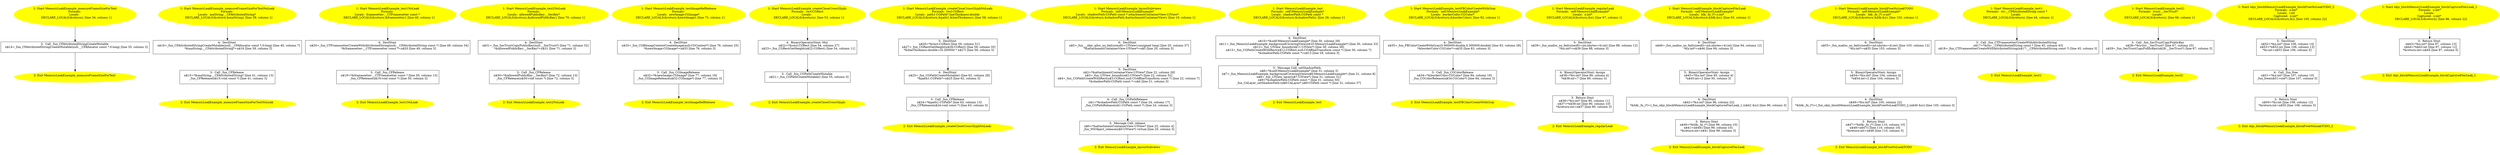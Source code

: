 /* @generated */
digraph iCFG {
"measureFrameSizeForText#MemoryLeakExample#class.f59bd9e59cef3fd16475487a380b3804_1" [label="1: Start MemoryLeakExample_measureFrameSizeForText\nFormals: \nLocals:  \n   DECLARE_LOCALS(&return); [line 34, column 1]\n " color=yellow style=filled]
	

	 "measureFrameSizeForText#MemoryLeakExample#class.f59bd9e59cef3fd16475487a380b3804_1" -> "measureFrameSizeForText#MemoryLeakExample#class.f59bd9e59cef3fd16475487a380b3804_3" ;
"measureFrameSizeForText#MemoryLeakExample#class.f59bd9e59cef3fd16475487a380b3804_2" [label="2: Exit MemoryLeakExample_measureFrameSizeForText \n  " color=yellow style=filled]
	

"measureFrameSizeForText#MemoryLeakExample#class.f59bd9e59cef3fd16475487a380b3804_3" [label="3:  Call _fun_CFAttributedStringCreateMutable \n   n$14=_fun_CFAttributedStringCreateMutable(null:__CFAllocator const *,0:long) [line 35, column 3]\n " shape="box"]
	

	 "measureFrameSizeForText#MemoryLeakExample#class.f59bd9e59cef3fd16475487a380b3804_3" -> "measureFrameSizeForText#MemoryLeakExample#class.f59bd9e59cef3fd16475487a380b3804_2" ;
"measureFrameSizeForTextNoLeak#MemoryLeakExample#class.9443bec011166230e1709abbe3c930d4_1" [label="1: Start MemoryLeakExample_measureFrameSizeForTextNoLeak\nFormals: \nLocals:  maString:__CFAttributedString* \n   DECLARE_LOCALS(&return,&maString); [line 38, column 1]\n " color=yellow style=filled]
	

	 "measureFrameSizeForTextNoLeak#MemoryLeakExample#class.9443bec011166230e1709abbe3c930d4_1" -> "measureFrameSizeForTextNoLeak#MemoryLeakExample#class.9443bec011166230e1709abbe3c930d4_4" ;
"measureFrameSizeForTextNoLeak#MemoryLeakExample#class.9443bec011166230e1709abbe3c930d4_2" [label="2: Exit MemoryLeakExample_measureFrameSizeForTextNoLeak \n  " color=yellow style=filled]
	

"measureFrameSizeForTextNoLeak#MemoryLeakExample#class.9443bec011166230e1709abbe3c930d4_3" [label="3:  Call _fun_CFRelease \n   n$15=*&maString:__CFAttributedString* [line 41, column 13]\n  _fun_CFRelease(n$15:void const *) [line 41, column 3]\n " shape="box"]
	

	 "measureFrameSizeForTextNoLeak#MemoryLeakExample#class.9443bec011166230e1709abbe3c930d4_3" -> "measureFrameSizeForTextNoLeak#MemoryLeakExample#class.9443bec011166230e1709abbe3c930d4_2" ;
"measureFrameSizeForTextNoLeak#MemoryLeakExample#class.9443bec011166230e1709abbe3c930d4_4" [label="4:  DeclStmt \n   n$16=_fun_CFAttributedStringCreateMutable(null:__CFAllocator const *,0:long) [line 40, column 7]\n  *&maString:__CFAttributedString*=n$16 [line 39, column 3]\n " shape="box"]
	

	 "measureFrameSizeForTextNoLeak#MemoryLeakExample#class.9443bec011166230e1709abbe3c930d4_4" -> "measureFrameSizeForTextNoLeak#MemoryLeakExample#class.9443bec011166230e1709abbe3c930d4_3" ;
"test1NoLeak#MemoryLeakExample#class.7e0d9640dbd86a21622e801793707bd9_1" [label="1: Start MemoryLeakExample_test1NoLeak\nFormals: \nLocals:  framesetter:__CTFramesetter const * \n   DECLARE_LOCALS(&return,&framesetter); [line 48, column 1]\n " color=yellow style=filled]
	

	 "test1NoLeak#MemoryLeakExample#class.7e0d9640dbd86a21622e801793707bd9_1" -> "test1NoLeak#MemoryLeakExample#class.7e0d9640dbd86a21622e801793707bd9_4" ;
"test1NoLeak#MemoryLeakExample#class.7e0d9640dbd86a21622e801793707bd9_2" [label="2: Exit MemoryLeakExample_test1NoLeak \n  " color=yellow style=filled]
	

"test1NoLeak#MemoryLeakExample#class.7e0d9640dbd86a21622e801793707bd9_3" [label="3:  Call _fun_CFRelease \n   n$19=*&framesetter:__CTFramesetter const * [line 50, column 13]\n  _fun_CFRelease(n$19:void const *) [line 50, column 3]\n " shape="box"]
	

	 "test1NoLeak#MemoryLeakExample#class.7e0d9640dbd86a21622e801793707bd9_3" -> "test1NoLeak#MemoryLeakExample#class.7e0d9640dbd86a21622e801793707bd9_2" ;
"test1NoLeak#MemoryLeakExample#class.7e0d9640dbd86a21622e801793707bd9_4" [label="4:  DeclStmt \n   n$20=_fun_CTFramesetterCreateWithAttributedString(null:__CFAttributedString const *) [line 49, column 34]\n  *&framesetter:__CTFramesetter const *=n$20 [line 49, column 3]\n " shape="box"]
	

	 "test1NoLeak#MemoryLeakExample#class.7e0d9640dbd86a21622e801793707bd9_4" -> "test1NoLeak#MemoryLeakExample#class.7e0d9640dbd86a21622e801793707bd9_3" ;
"test2NoLeak#MemoryLeakExample#class.69cf0c35f7df26deefa723cac655894d_1" [label="1: Start MemoryLeakExample_test2NoLeak\nFormals: \nLocals:  allowedPublicKey:__SecKey* \n   DECLARE_LOCALS(&return,&allowedPublicKey); [line 70, column 1]\n " color=yellow style=filled]
	

	 "test2NoLeak#MemoryLeakExample#class.69cf0c35f7df26deefa723cac655894d_1" -> "test2NoLeak#MemoryLeakExample#class.69cf0c35f7df26deefa723cac655894d_4" ;
"test2NoLeak#MemoryLeakExample#class.69cf0c35f7df26deefa723cac655894d_2" [label="2: Exit MemoryLeakExample_test2NoLeak \n  " color=yellow style=filled]
	

"test2NoLeak#MemoryLeakExample#class.69cf0c35f7df26deefa723cac655894d_3" [label="3:  Call _fun_CFRelease \n   n$30=*&allowedPublicKey:__SecKey* [line 72, column 13]\n  _fun_CFRelease(n$30:void const *) [line 72, column 3]\n " shape="box"]
	

	 "test2NoLeak#MemoryLeakExample#class.69cf0c35f7df26deefa723cac655894d_3" -> "test2NoLeak#MemoryLeakExample#class.69cf0c35f7df26deefa723cac655894d_2" ;
"test2NoLeak#MemoryLeakExample#class.69cf0c35f7df26deefa723cac655894d_4" [label="4:  DeclStmt \n   n$31=_fun_SecTrustCopyPublicKey(null:__SecTrust*) [line 71, column 32]\n  *&allowedPublicKey:__SecKey*=n$31 [line 71, column 3]\n " shape="box"]
	

	 "test2NoLeak#MemoryLeakExample#class.69cf0c35f7df26deefa723cac655894d_4" -> "test2NoLeak#MemoryLeakExample#class.69cf0c35f7df26deefa723cac655894d_3" ;
"testImageRefRelease#MemoryLeakExample#class.fa3cf5eac6a14b14c5050c7d62d2a79f_1" [label="1: Start MemoryLeakExample_testImageRefRelease\nFormals: \nLocals:  newImage:CGImage* \n   DECLARE_LOCALS(&return,&newImage); [line 75, column 1]\n " color=yellow style=filled]
	

	 "testImageRefRelease#MemoryLeakExample#class.fa3cf5eac6a14b14c5050c7d62d2a79f_1" -> "testImageRefRelease#MemoryLeakExample#class.fa3cf5eac6a14b14c5050c7d62d2a79f_4" ;
"testImageRefRelease#MemoryLeakExample#class.fa3cf5eac6a14b14c5050c7d62d2a79f_2" [label="2: Exit MemoryLeakExample_testImageRefRelease \n  " color=yellow style=filled]
	

"testImageRefRelease#MemoryLeakExample#class.fa3cf5eac6a14b14c5050c7d62d2a79f_3" [label="3:  Call _fun_CGImageRelease \n   n$32=*&newImage:CGImage* [line 77, column 18]\n  _fun_CGImageRelease(n$32:CGImage*) [line 77, column 3]\n " shape="box"]
	

	 "testImageRefRelease#MemoryLeakExample#class.fa3cf5eac6a14b14c5050c7d62d2a79f_3" -> "testImageRefRelease#MemoryLeakExample#class.fa3cf5eac6a14b14c5050c7d62d2a79f_2" ;
"testImageRefRelease#MemoryLeakExample#class.fa3cf5eac6a14b14c5050c7d62d2a79f_4" [label="4:  DeclStmt \n   n$33=_fun_CGBitmapContextCreateImage(null:CGContext*) [line 76, column 25]\n  *&newImage:CGImage*=n$33 [line 76, column 3]\n " shape="box"]
	

	 "testImageRefRelease#MemoryLeakExample#class.fa3cf5eac6a14b14c5050c7d62d2a79f_4" -> "testImageRefRelease#MemoryLeakExample#class.fa3cf5eac6a14b14c5050c7d62d2a79f_3" ;
"createCloseCrossGlyph:#MemoryLeakExample#class.b78475cbe035b221b50538a8aad3c9cf_1" [label="1: Start MemoryLeakExample_createCloseCrossGlyph:\nFormals:  rect:CGRect\nLocals:  \n   DECLARE_LOCALS(&return); [line 53, column 1]\n " color=yellow style=filled]
	

	 "createCloseCrossGlyph:#MemoryLeakExample#class.b78475cbe035b221b50538a8aad3c9cf_1" -> "createCloseCrossGlyph:#MemoryLeakExample#class.b78475cbe035b221b50538a8aad3c9cf_4" ;
"createCloseCrossGlyph:#MemoryLeakExample#class.b78475cbe035b221b50538a8aad3c9cf_2" [label="2: Exit MemoryLeakExample_createCloseCrossGlyph: \n  " color=yellow style=filled]
	

"createCloseCrossGlyph:#MemoryLeakExample#class.b78475cbe035b221b50538a8aad3c9cf_3" [label="3:  Call _fun_CGPathCreateMutable \n   n$21=_fun_CGPathCreateMutable() [line 55, column 3]\n " shape="box"]
	

	 "createCloseCrossGlyph:#MemoryLeakExample#class.b78475cbe035b221b50538a8aad3c9cf_3" -> "createCloseCrossGlyph:#MemoryLeakExample#class.b78475cbe035b221b50538a8aad3c9cf_2" ;
"createCloseCrossGlyph:#MemoryLeakExample#class.b78475cbe035b221b50538a8aad3c9cf_4" [label="4:  BinaryOperatorStmt: Mul \n   n$22=*&rect:CGRect [line 54, column 27]\n  n$23=_fun_CGRectGetHeight(n$22:CGRect) [line 54, column 11]\n " shape="box"]
	

	 "createCloseCrossGlyph:#MemoryLeakExample#class.b78475cbe035b221b50538a8aad3c9cf_4" -> "createCloseCrossGlyph:#MemoryLeakExample#class.b78475cbe035b221b50538a8aad3c9cf_3" ;
"createCloseCrossGlyphNoLeak:#MemoryLeakExample#class.0954bcd442044fd9788af38303a3790b_1" [label="1: Start MemoryLeakExample_createCloseCrossGlyphNoLeak:\nFormals:  rect:CGRect\nLocals:  path1:CGPath* lineThickness:double \n   DECLARE_LOCALS(&return,&path1,&lineThickness); [line 58, column 1]\n " color=yellow style=filled]
	

	 "createCloseCrossGlyphNoLeak:#MemoryLeakExample#class.0954bcd442044fd9788af38303a3790b_1" -> "createCloseCrossGlyphNoLeak:#MemoryLeakExample#class.0954bcd442044fd9788af38303a3790b_5" ;
"createCloseCrossGlyphNoLeak:#MemoryLeakExample#class.0954bcd442044fd9788af38303a3790b_2" [label="2: Exit MemoryLeakExample_createCloseCrossGlyphNoLeak: \n  " color=yellow style=filled]
	

"createCloseCrossGlyphNoLeak:#MemoryLeakExample#class.0954bcd442044fd9788af38303a3790b_3" [label="3:  Call _fun_CFRelease \n   n$24=*&path1:CGPath* [line 63, column 13]\n  _fun_CFRelease(n$24:void const *) [line 63, column 3]\n " shape="box"]
	

	 "createCloseCrossGlyphNoLeak:#MemoryLeakExample#class.0954bcd442044fd9788af38303a3790b_3" -> "createCloseCrossGlyphNoLeak:#MemoryLeakExample#class.0954bcd442044fd9788af38303a3790b_2" ;
"createCloseCrossGlyphNoLeak:#MemoryLeakExample#class.0954bcd442044fd9788af38303a3790b_4" [label="4:  DeclStmt \n   n$25=_fun_CGPathCreateMutable() [line 62, column 28]\n  *&path1:CGPath*=n$25 [line 62, column 3]\n " shape="box"]
	

	 "createCloseCrossGlyphNoLeak:#MemoryLeakExample#class.0954bcd442044fd9788af38303a3790b_4" -> "createCloseCrossGlyphNoLeak:#MemoryLeakExample#class.0954bcd442044fd9788af38303a3790b_3" ;
"createCloseCrossGlyphNoLeak:#MemoryLeakExample#class.0954bcd442044fd9788af38303a3790b_5" [label="5:  DeclStmt \n   n$26=*&rect:CGRect [line 59, column 51]\n  n$27=_fun_CGRectGetHeight(n$26:CGRect) [line 59, column 35]\n  *&lineThickness:double=(0.200000 * n$27) [line 59, column 3]\n " shape="box"]
	

	 "createCloseCrossGlyphNoLeak:#MemoryLeakExample#class.0954bcd442044fd9788af38303a3790b_5" -> "createCloseCrossGlyphNoLeak:#MemoryLeakExample#class.0954bcd442044fd9788af38303a3790b_4" ;
"layoutSubviews#MemoryLeakExample#instance.2b3151f18431bcdbc08267ea4ff96f53_1" [label="1: Start MemoryLeakExample_layoutSubviews\nFormals:  self:MemoryLeakExample*\nLocals:  shadowPath:CGPath const * attachmentContainerView:UIView* \n   DECLARE_LOCALS(&return,&shadowPath,&attachmentContainerView); [line 19, column 1]\n " color=yellow style=filled]
	

	 "layoutSubviews#MemoryLeakExample#instance.2b3151f18431bcdbc08267ea4ff96f53_1" -> "layoutSubviews#MemoryLeakExample#instance.2b3151f18431bcdbc08267ea4ff96f53_6" ;
"layoutSubviews#MemoryLeakExample#instance.2b3151f18431bcdbc08267ea4ff96f53_2" [label="2: Exit MemoryLeakExample_layoutSubviews \n  " color=yellow style=filled]
	

"layoutSubviews#MemoryLeakExample#instance.2b3151f18431bcdbc08267ea4ff96f53_3" [label="3:  Message Call: release \n   n$0=*&attachmentContainerView:UIView* [line 25, column 4]\n  _fun_NSObject_release(n$0:UIView*) virtual [line 25, column 3]\n " shape="box"]
	

	 "layoutSubviews#MemoryLeakExample#instance.2b3151f18431bcdbc08267ea4ff96f53_3" -> "layoutSubviews#MemoryLeakExample#instance.2b3151f18431bcdbc08267ea4ff96f53_2" ;
"layoutSubviews#MemoryLeakExample#instance.2b3151f18431bcdbc08267ea4ff96f53_4" [label="4:  Call _fun_CGPathRelease \n   n$1=*&shadowPath:CGPath const * [line 24, column 17]\n  _fun_CGPathRelease(n$1:CGPath const *) [line 24, column 3]\n " shape="box"]
	

	 "layoutSubviews#MemoryLeakExample#instance.2b3151f18431bcdbc08267ea4ff96f53_4" -> "layoutSubviews#MemoryLeakExample#instance.2b3151f18431bcdbc08267ea4ff96f53_3" ;
"layoutSubviews#MemoryLeakExample#instance.2b3151f18431bcdbc08267ea4ff96f53_5" [label="5:  DeclStmt \n   n$2=*&attachmentContainerView:UIView* [line 22, column 28]\n  n$3=_fun_UIView_bounds(n$2:UIView*) [line 22, column 52]\n  n$4=_fun_CGPathCreateWithRect(n$3:CGRect,null:CGAffineTransform const *) [line 22, column 7]\n  *&shadowPath:CGPath const *=n$4 [line 21, column 3]\n " shape="box"]
	

	 "layoutSubviews#MemoryLeakExample#instance.2b3151f18431bcdbc08267ea4ff96f53_5" -> "layoutSubviews#MemoryLeakExample#instance.2b3151f18431bcdbc08267ea4ff96f53_4" ;
"layoutSubviews#MemoryLeakExample#instance.2b3151f18431bcdbc08267ea4ff96f53_6" [label="6:  DeclStmt \n   n$5=_fun___objc_alloc_no_fail(sizeof(t=UIView):unsigned long) [line 20, column 37]\n  *&attachmentContainerView:UIView*=n$5 [line 20, column 3]\n " shape="box"]
	

	 "layoutSubviews#MemoryLeakExample#instance.2b3151f18431bcdbc08267ea4ff96f53_6" -> "layoutSubviews#MemoryLeakExample#instance.2b3151f18431bcdbc08267ea4ff96f53_5" ;
"test#MemoryLeakExample#instance.cbb708bfe735ac5e5777524359299e00_1" [label="1: Start MemoryLeakExample_test\nFormals:  self:MemoryLeakExample*\nLocals:  shadowPath:CGPath const * \n   DECLARE_LOCALS(&return,&shadowPath); [line 28, column 1]\n " color=yellow style=filled]
	

	 "test#MemoryLeakExample#instance.cbb708bfe735ac5e5777524359299e00_1" -> "test#MemoryLeakExample#instance.cbb708bfe735ac5e5777524359299e00_4" ;
"test#MemoryLeakExample#instance.cbb708bfe735ac5e5777524359299e00_2" [label="2: Exit MemoryLeakExample_test \n  " color=yellow style=filled]
	

"test#MemoryLeakExample#instance.cbb708bfe735ac5e5777524359299e00_3" [label="3:  Message Call: setShadowPath: \n   n$6=*&self:MemoryLeakExample* [line 31, column 3]\n  n$7=_fun_MemoryLeakExample_backgroundCoveringView(n$6:MemoryLeakExample*) [line 31, column 8]\n  n$8=_fun_UIView_layer(n$7:UIView*) [line 31, column 31]\n  n$9=*&shadowPath:CGPath const * [line 31, column 50]\n  _fun_CALayer_setShadowPath:(n$8:CALayer*,n$9:CGPath const *) [line 31, column 37]\n " shape="box"]
	

	 "test#MemoryLeakExample#instance.cbb708bfe735ac5e5777524359299e00_3" -> "test#MemoryLeakExample#instance.cbb708bfe735ac5e5777524359299e00_2" ;
"test#MemoryLeakExample#instance.cbb708bfe735ac5e5777524359299e00_4" [label="4:  DeclStmt \n   n$10=*&self:MemoryLeakExample* [line 30, column 28]\n  n$11=_fun_MemoryLeakExample_backgroundCoveringView(n$10:MemoryLeakExample*) [line 30, column 33]\n  n$12=_fun_UIView_bounds(n$11:UIView*) [line 30, column 56]\n  n$13=_fun_CGPathCreateWithRect(n$12:CGRect,null:CGAffineTransform const *) [line 30, column 7]\n  *&shadowPath:CGPath const *=n$13 [line 29, column 3]\n " shape="box"]
	

	 "test#MemoryLeakExample#instance.cbb708bfe735ac5e5777524359299e00_4" -> "test#MemoryLeakExample#instance.cbb708bfe735ac5e5777524359299e00_3" ;
"testFBColorCreateWithGray#MemoryLeakExample#instance.4f74b525e11effa846f82d4205d48a4a_1" [label="1: Start MemoryLeakExample_testFBColorCreateWithGray\nFormals:  self:MemoryLeakExample*\nLocals:  borderColor:CGColor* \n   DECLARE_LOCALS(&return,&borderColor); [line 82, column 1]\n " color=yellow style=filled]
	

	 "testFBColorCreateWithGray#MemoryLeakExample#instance.4f74b525e11effa846f82d4205d48a4a_1" -> "testFBColorCreateWithGray#MemoryLeakExample#instance.4f74b525e11effa846f82d4205d48a4a_4" ;
"testFBColorCreateWithGray#MemoryLeakExample#instance.4f74b525e11effa846f82d4205d48a4a_2" [label="2: Exit MemoryLeakExample_testFBColorCreateWithGray \n  " color=yellow style=filled]
	

"testFBColorCreateWithGray#MemoryLeakExample#instance.4f74b525e11effa846f82d4205d48a4a_3" [label="3:  Call _fun_CGColorRelease \n   n$34=*&borderColor:CGColor* [line 84, column 18]\n  _fun_CGColorRelease(n$34:CGColor*) [line 84, column 3]\n " shape="box"]
	

	 "testFBColorCreateWithGray#MemoryLeakExample#instance.4f74b525e11effa846f82d4205d48a4a_3" -> "testFBColorCreateWithGray#MemoryLeakExample#instance.4f74b525e11effa846f82d4205d48a4a_2" ;
"testFBColorCreateWithGray#MemoryLeakExample#instance.4f74b525e11effa846f82d4205d48a4a_4" [label="4:  DeclStmt \n   n$35=_fun_FBColorCreateWithGray(0.000000:double,0.300000:double) [line 83, column 28]\n  *&borderColor:CGColor*=n$35 [line 83, column 3]\n " shape="box"]
	

	 "testFBColorCreateWithGray#MemoryLeakExample#instance.4f74b525e11effa846f82d4205d48a4a_4" -> "testFBColorCreateWithGray#MemoryLeakExample#instance.4f74b525e11effa846f82d4205d48a4a_3" ;
"regularLeak#MemoryLeakExample#instance.939a892cee505c3459f2d889292f218b_1" [label="1: Start MemoryLeakExample_regularLeak\nFormals:  self:MemoryLeakExample*\nLocals:  x:int* \n   DECLARE_LOCALS(&return,&x); [line 87, column 1]\n " color=yellow style=filled]
	

	 "regularLeak#MemoryLeakExample#instance.939a892cee505c3459f2d889292f218b_1" -> "regularLeak#MemoryLeakExample#instance.939a892cee505c3459f2d889292f218b_5" ;
"regularLeak#MemoryLeakExample#instance.939a892cee505c3459f2d889292f218b_2" [label="2: Exit MemoryLeakExample_regularLeak \n  " color=yellow style=filled]
	

"regularLeak#MemoryLeakExample#instance.939a892cee505c3459f2d889292f218b_3" [label="3:  Return Stmt \n   n$36=*&x:int* [line 90, column 11]\n  n$37=*n$36:int [line 90, column 10]\n  *&return:int=n$37 [line 90, column 3]\n " shape="box"]
	

	 "regularLeak#MemoryLeakExample#instance.939a892cee505c3459f2d889292f218b_3" -> "regularLeak#MemoryLeakExample#instance.939a892cee505c3459f2d889292f218b_2" ;
"regularLeak#MemoryLeakExample#instance.939a892cee505c3459f2d889292f218b_4" [label="4:  BinaryOperatorStmt: Assign \n   n$38=*&x:int* [line 89, column 4]\n  *n$38:int=7 [line 89, column 3]\n " shape="box"]
	

	 "regularLeak#MemoryLeakExample#instance.939a892cee505c3459f2d889292f218b_4" -> "regularLeak#MemoryLeakExample#instance.939a892cee505c3459f2d889292f218b_3" ;
"regularLeak#MemoryLeakExample#instance.939a892cee505c3459f2d889292f218b_5" [label="5:  DeclStmt \n   n$39=_fun_malloc_no_fail(sizeof(t=int;nbytes=4):int) [line 88, column 12]\n  *&x:int*=n$39 [line 88, column 3]\n " shape="box"]
	

	 "regularLeak#MemoryLeakExample#instance.939a892cee505c3459f2d889292f218b_5" -> "regularLeak#MemoryLeakExample#instance.939a892cee505c3459f2d889292f218b_4" ;
"blockCapturedVarLeak#MemoryLeakExample#instance.53bb018bc84d6a696dc756e20b5b3f52_1" [label="1: Start MemoryLeakExample_blockCapturedVarLeak\nFormals:  self:MemoryLeakExample*\nLocals:  blk:_fn_(*) x:int* \n   DECLARE_LOCALS(&return,&blk,&x); [line 93, column 1]\n " color=yellow style=filled]
	

	 "blockCapturedVarLeak#MemoryLeakExample#instance.53bb018bc84d6a696dc756e20b5b3f52_1" -> "blockCapturedVarLeak#MemoryLeakExample#instance.53bb018bc84d6a696dc756e20b5b3f52_6" ;
"blockCapturedVarLeak#MemoryLeakExample#instance.53bb018bc84d6a696dc756e20b5b3f52_2" [label="2: Exit MemoryLeakExample_blockCapturedVarLeak \n  " color=yellow style=filled]
	

"blockCapturedVarLeak#MemoryLeakExample#instance.53bb018bc84d6a696dc756e20b5b3f52_3" [label="3:  Return Stmt \n   n$40=*&blk:_fn_(*) [line 99, column 10]\n  n$41=n$40() [line 99, column 10]\n  *&return:int=n$41 [line 99, column 3]\n " shape="box"]
	

	 "blockCapturedVarLeak#MemoryLeakExample#instance.53bb018bc84d6a696dc756e20b5b3f52_3" -> "blockCapturedVarLeak#MemoryLeakExample#instance.53bb018bc84d6a696dc756e20b5b3f52_2" ;
"blockCapturedVarLeak#MemoryLeakExample#instance.53bb018bc84d6a696dc756e20b5b3f52_4" [label="4:  DeclStmt \n   n$42=*&x:int* [line 96, column 22]\n  *&blk:_fn_(*)=(_fun_objc_blockMemoryLeakExample_blockCapturedVarLeak_1,(n$42 &x)) [line 96, column 3]\n " shape="box"]
	

	 "blockCapturedVarLeak#MemoryLeakExample#instance.53bb018bc84d6a696dc756e20b5b3f52_4" -> "blockCapturedVarLeak#MemoryLeakExample#instance.53bb018bc84d6a696dc756e20b5b3f52_3" ;
"blockCapturedVarLeak#MemoryLeakExample#instance.53bb018bc84d6a696dc756e20b5b3f52_5" [label="5:  BinaryOperatorStmt: Assign \n   n$45=*&x:int* [line 95, column 4]\n  *n$45:int=2 [line 95, column 3]\n " shape="box"]
	

	 "blockCapturedVarLeak#MemoryLeakExample#instance.53bb018bc84d6a696dc756e20b5b3f52_5" -> "blockCapturedVarLeak#MemoryLeakExample#instance.53bb018bc84d6a696dc756e20b5b3f52_4" ;
"blockCapturedVarLeak#MemoryLeakExample#instance.53bb018bc84d6a696dc756e20b5b3f52_6" [label="6:  DeclStmt \n   n$46=_fun_malloc_no_fail(sizeof(t=int;nbytes=4):int) [line 94, column 12]\n  *&x:int*=n$46 [line 94, column 3]\n " shape="box"]
	

	 "blockCapturedVarLeak#MemoryLeakExample#instance.53bb018bc84d6a696dc756e20b5b3f52_6" -> "blockCapturedVarLeak#MemoryLeakExample#instance.53bb018bc84d6a696dc756e20b5b3f52_5" ;
"blockFreeNoLeakTODO#MemoryLeakExample#instance.745cca07ccdb517734d79c9d7a1eaed8_1" [label="1: Start MemoryLeakExample_blockFreeNoLeakTODO\nFormals:  self:MemoryLeakExample*\nLocals:  blk:_fn_(*) x:int* \n   DECLARE_LOCALS(&return,&blk,&x); [line 102, column 1]\n " color=yellow style=filled]
	

	 "blockFreeNoLeakTODO#MemoryLeakExample#instance.745cca07ccdb517734d79c9d7a1eaed8_1" -> "blockFreeNoLeakTODO#MemoryLeakExample#instance.745cca07ccdb517734d79c9d7a1eaed8_6" ;
"blockFreeNoLeakTODO#MemoryLeakExample#instance.745cca07ccdb517734d79c9d7a1eaed8_2" [label="2: Exit MemoryLeakExample_blockFreeNoLeakTODO \n  " color=yellow style=filled]
	

"blockFreeNoLeakTODO#MemoryLeakExample#instance.745cca07ccdb517734d79c9d7a1eaed8_3" [label="3:  Return Stmt \n   n$47=*&blk:_fn_(*) [line 110, column 10]\n  n$48=n$47() [line 110, column 10]\n  *&return:int=n$48 [line 110, column 3]\n " shape="box"]
	

	 "blockFreeNoLeakTODO#MemoryLeakExample#instance.745cca07ccdb517734d79c9d7a1eaed8_3" -> "blockFreeNoLeakTODO#MemoryLeakExample#instance.745cca07ccdb517734d79c9d7a1eaed8_2" ;
"blockFreeNoLeakTODO#MemoryLeakExample#instance.745cca07ccdb517734d79c9d7a1eaed8_4" [label="4:  DeclStmt \n   n$49=*&x:int* [line 105, column 22]\n  *&blk:_fn_(*)=(_fun_objc_blockMemoryLeakExample_blockFreeNoLeakTODO_2,(n$49 &x)) [line 105, column 3]\n " shape="box"]
	

	 "blockFreeNoLeakTODO#MemoryLeakExample#instance.745cca07ccdb517734d79c9d7a1eaed8_4" -> "blockFreeNoLeakTODO#MemoryLeakExample#instance.745cca07ccdb517734d79c9d7a1eaed8_3" ;
"blockFreeNoLeakTODO#MemoryLeakExample#instance.745cca07ccdb517734d79c9d7a1eaed8_5" [label="5:  BinaryOperatorStmt: Assign \n   n$54=*&x:int* [line 104, column 4]\n  *n$54:int=2 [line 104, column 3]\n " shape="box"]
	

	 "blockFreeNoLeakTODO#MemoryLeakExample#instance.745cca07ccdb517734d79c9d7a1eaed8_5" -> "blockFreeNoLeakTODO#MemoryLeakExample#instance.745cca07ccdb517734d79c9d7a1eaed8_4" ;
"blockFreeNoLeakTODO#MemoryLeakExample#instance.745cca07ccdb517734d79c9d7a1eaed8_6" [label="6:  DeclStmt \n   n$55=_fun_malloc_no_fail(sizeof(t=int;nbytes=4):int) [line 103, column 12]\n  *&x:int*=n$55 [line 103, column 3]\n " shape="box"]
	

	 "blockFreeNoLeakTODO#MemoryLeakExample#instance.745cca07ccdb517734d79c9d7a1eaed8_6" -> "blockFreeNoLeakTODO#MemoryLeakExample#instance.745cca07ccdb517734d79c9d7a1eaed8_5" ;
"test1:#MemoryLeakExample#class.6a178021c88203c49ec4a36c5d873685_1" [label="1: Start MemoryLeakExample_test1:\nFormals:  str:__CFAttributedString const *\nLocals:  \n   DECLARE_LOCALS(&return); [line 44, column 1]\n " color=yellow style=filled]
	

	 "test1:#MemoryLeakExample#class.6a178021c88203c49ec4a36c5d873685_1" -> "test1:#MemoryLeakExample#class.6a178021c88203c49ec4a36c5d873685_3" ;
"test1:#MemoryLeakExample#class.6a178021c88203c49ec4a36c5d873685_2" [label="2: Exit MemoryLeakExample_test1: \n  " color=yellow style=filled]
	

"test1:#MemoryLeakExample#class.6a178021c88203c49ec4a36c5d873685_3" [label="3:  Call _fun_CTFramesetterCreateWithAttributedString \n   n$17=*&str:__CFAttributedString const * [line 45, column 43]\n  n$18=_fun_CTFramesetterCreateWithAttributedString(n$17:__CFAttributedString const *) [line 45, column 3]\n " shape="box"]
	

	 "test1:#MemoryLeakExample#class.6a178021c88203c49ec4a36c5d873685_3" -> "test1:#MemoryLeakExample#class.6a178021c88203c49ec4a36c5d873685_2" ;
"test2:#MemoryLeakExample#class.4d854f1c80289cc8e5422233831af105_1" [label="1: Start MemoryLeakExample_test2:\nFormals:  trust:__SecTrust*\nLocals:  \n   DECLARE_LOCALS(&return); [line 66, column 1]\n " color=yellow style=filled]
	

	 "test2:#MemoryLeakExample#class.4d854f1c80289cc8e5422233831af105_1" -> "test2:#MemoryLeakExample#class.4d854f1c80289cc8e5422233831af105_3" ;
"test2:#MemoryLeakExample#class.4d854f1c80289cc8e5422233831af105_2" [label="2: Exit MemoryLeakExample_test2: \n  " color=yellow style=filled]
	

"test2:#MemoryLeakExample#class.4d854f1c80289cc8e5422233831af105_3" [label="3:  Call _fun_SecTrustCopyPublicKey \n   n$28=*&trust:__SecTrust* [line 67, column 25]\n  n$29=_fun_SecTrustCopyPublicKey(n$28:__SecTrust*) [line 67, column 3]\n " shape="box"]
	

	 "test2:#MemoryLeakExample#class.4d854f1c80289cc8e5422233831af105_3" -> "test2:#MemoryLeakExample#class.4d854f1c80289cc8e5422233831af105_2" ;
"objc_blockMemoryLeakExample_blockFreeNoLeakTODO_2.75d33bce4351c16a4939470302c57868_1" [label="1: Start objc_blockMemoryLeakExample_blockFreeNoLeakTODO_2\nFormals:  x:int*\nLocals:  i:int\nCaptured:  x:int* \n   DECLARE_LOCALS(&return,&i); [line 105, column 22]\n " color=yellow style=filled]
	

	 "objc_blockMemoryLeakExample_blockFreeNoLeakTODO_2.75d33bce4351c16a4939470302c57868_1" -> "objc_blockMemoryLeakExample_blockFreeNoLeakTODO_2.75d33bce4351c16a4939470302c57868_5" ;
"objc_blockMemoryLeakExample_blockFreeNoLeakTODO_2.75d33bce4351c16a4939470302c57868_2" [label="2: Exit objc_blockMemoryLeakExample_blockFreeNoLeakTODO_2 \n  " color=yellow style=filled]
	

"objc_blockMemoryLeakExample_blockFreeNoLeakTODO_2.75d33bce4351c16a4939470302c57868_3" [label="3:  Return Stmt \n   n$50=*&i:int [line 108, column 12]\n  *&return:int=n$50 [line 108, column 5]\n " shape="box"]
	

	 "objc_blockMemoryLeakExample_blockFreeNoLeakTODO_2.75d33bce4351c16a4939470302c57868_3" -> "objc_blockMemoryLeakExample_blockFreeNoLeakTODO_2.75d33bce4351c16a4939470302c57868_2" ;
"objc_blockMemoryLeakExample_blockFreeNoLeakTODO_2.75d33bce4351c16a4939470302c57868_4" [label="4:  Call _fun_free \n   n$51=*&x:int* [line 107, column 10]\n  _fun_free(n$51:void*) [line 107, column 5]\n " shape="box"]
	

	 "objc_blockMemoryLeakExample_blockFreeNoLeakTODO_2.75d33bce4351c16a4939470302c57868_4" -> "objc_blockMemoryLeakExample_blockFreeNoLeakTODO_2.75d33bce4351c16a4939470302c57868_3" ;
"objc_blockMemoryLeakExample_blockFreeNoLeakTODO_2.75d33bce4351c16a4939470302c57868_5" [label="5:  DeclStmt \n   n$52=*&x:int* [line 106, column 14]\n  n$53=*n$52:int [line 106, column 13]\n  *&i:int=n$53 [line 106, column 5]\n " shape="box"]
	

	 "objc_blockMemoryLeakExample_blockFreeNoLeakTODO_2.75d33bce4351c16a4939470302c57868_5" -> "objc_blockMemoryLeakExample_blockFreeNoLeakTODO_2.75d33bce4351c16a4939470302c57868_4" ;
"objc_blockMemoryLeakExample_blockCapturedVarLeak_1.b434313b336514058f60e55fc6a4a73f_1" [label="1: Start objc_blockMemoryLeakExample_blockCapturedVarLeak_1\nFormals:  x:int*\nLocals: \nCaptured:  x:int* \n   DECLARE_LOCALS(&return); [line 96, column 22]\n " color=yellow style=filled]
	

	 "objc_blockMemoryLeakExample_blockCapturedVarLeak_1.b434313b336514058f60e55fc6a4a73f_1" -> "objc_blockMemoryLeakExample_blockCapturedVarLeak_1.b434313b336514058f60e55fc6a4a73f_3" ;
"objc_blockMemoryLeakExample_blockCapturedVarLeak_1.b434313b336514058f60e55fc6a4a73f_2" [label="2: Exit objc_blockMemoryLeakExample_blockCapturedVarLeak_1 \n  " color=yellow style=filled]
	

"objc_blockMemoryLeakExample_blockCapturedVarLeak_1.b434313b336514058f60e55fc6a4a73f_3" [label="3:  Return Stmt \n   n$43=*&x:int* [line 97, column 13]\n  n$44=*n$43:int [line 97, column 12]\n  *&return:int=n$44 [line 97, column 5]\n " shape="box"]
	

	 "objc_blockMemoryLeakExample_blockCapturedVarLeak_1.b434313b336514058f60e55fc6a4a73f_3" -> "objc_blockMemoryLeakExample_blockCapturedVarLeak_1.b434313b336514058f60e55fc6a4a73f_2" ;
}

